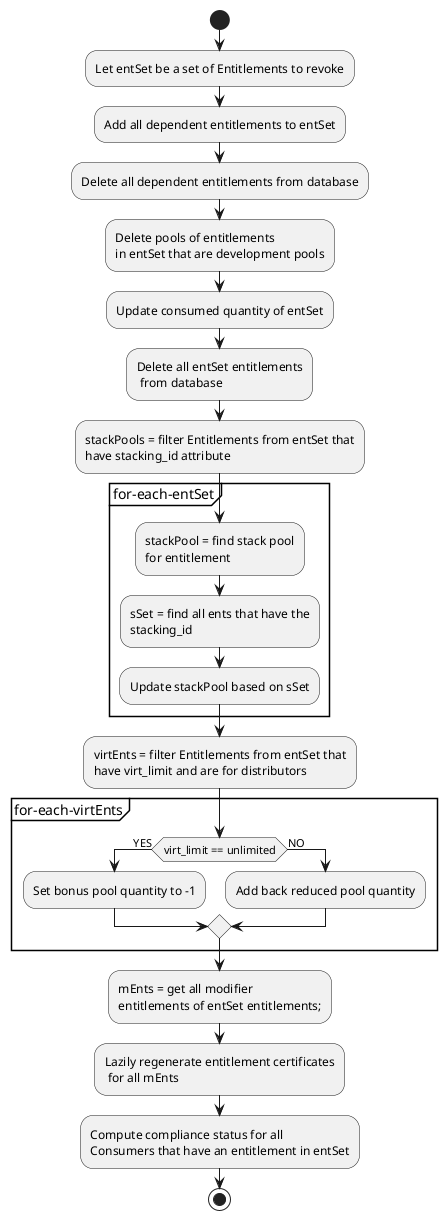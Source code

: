 @startuml
start
:Let entSet be a set of Entitlements to revoke;
:Add all dependent entitlements to entSet;
:Delete all dependent entitlements from database;
:Delete pools of entitlements 
in entSet that are development pools;
:Update consumed quantity of entSet;
:Delete all entSet entitlements
 from database;
:stackPools = filter Entitlements from entSet that
have stacking_id attribute;
partition for-each-entSet {
:stackPool = find stack pool  
for entitlement;
:sSet = find all ents that have the 
stacking_id;
:Update stackPool based on sSet;
}
:virtEnts = filter Entitlements from entSet that 
have virt_limit and are for distributors;
partition for-each-virtEnts {
if (virt_limit == unlimited) then
-> YES;
:Set bonus pool quantity to -1;
else
-> NO;
:Add back reduced pool quantity;
endif
}
:mEnts = get all modifier 
entitlements of entSet entitlements;;
:Lazily regenerate entitlement certificates 
 for all mEnts;
:Compute compliance status for all 
Consumers that have an entitlement in entSet;
stop
@enduml
